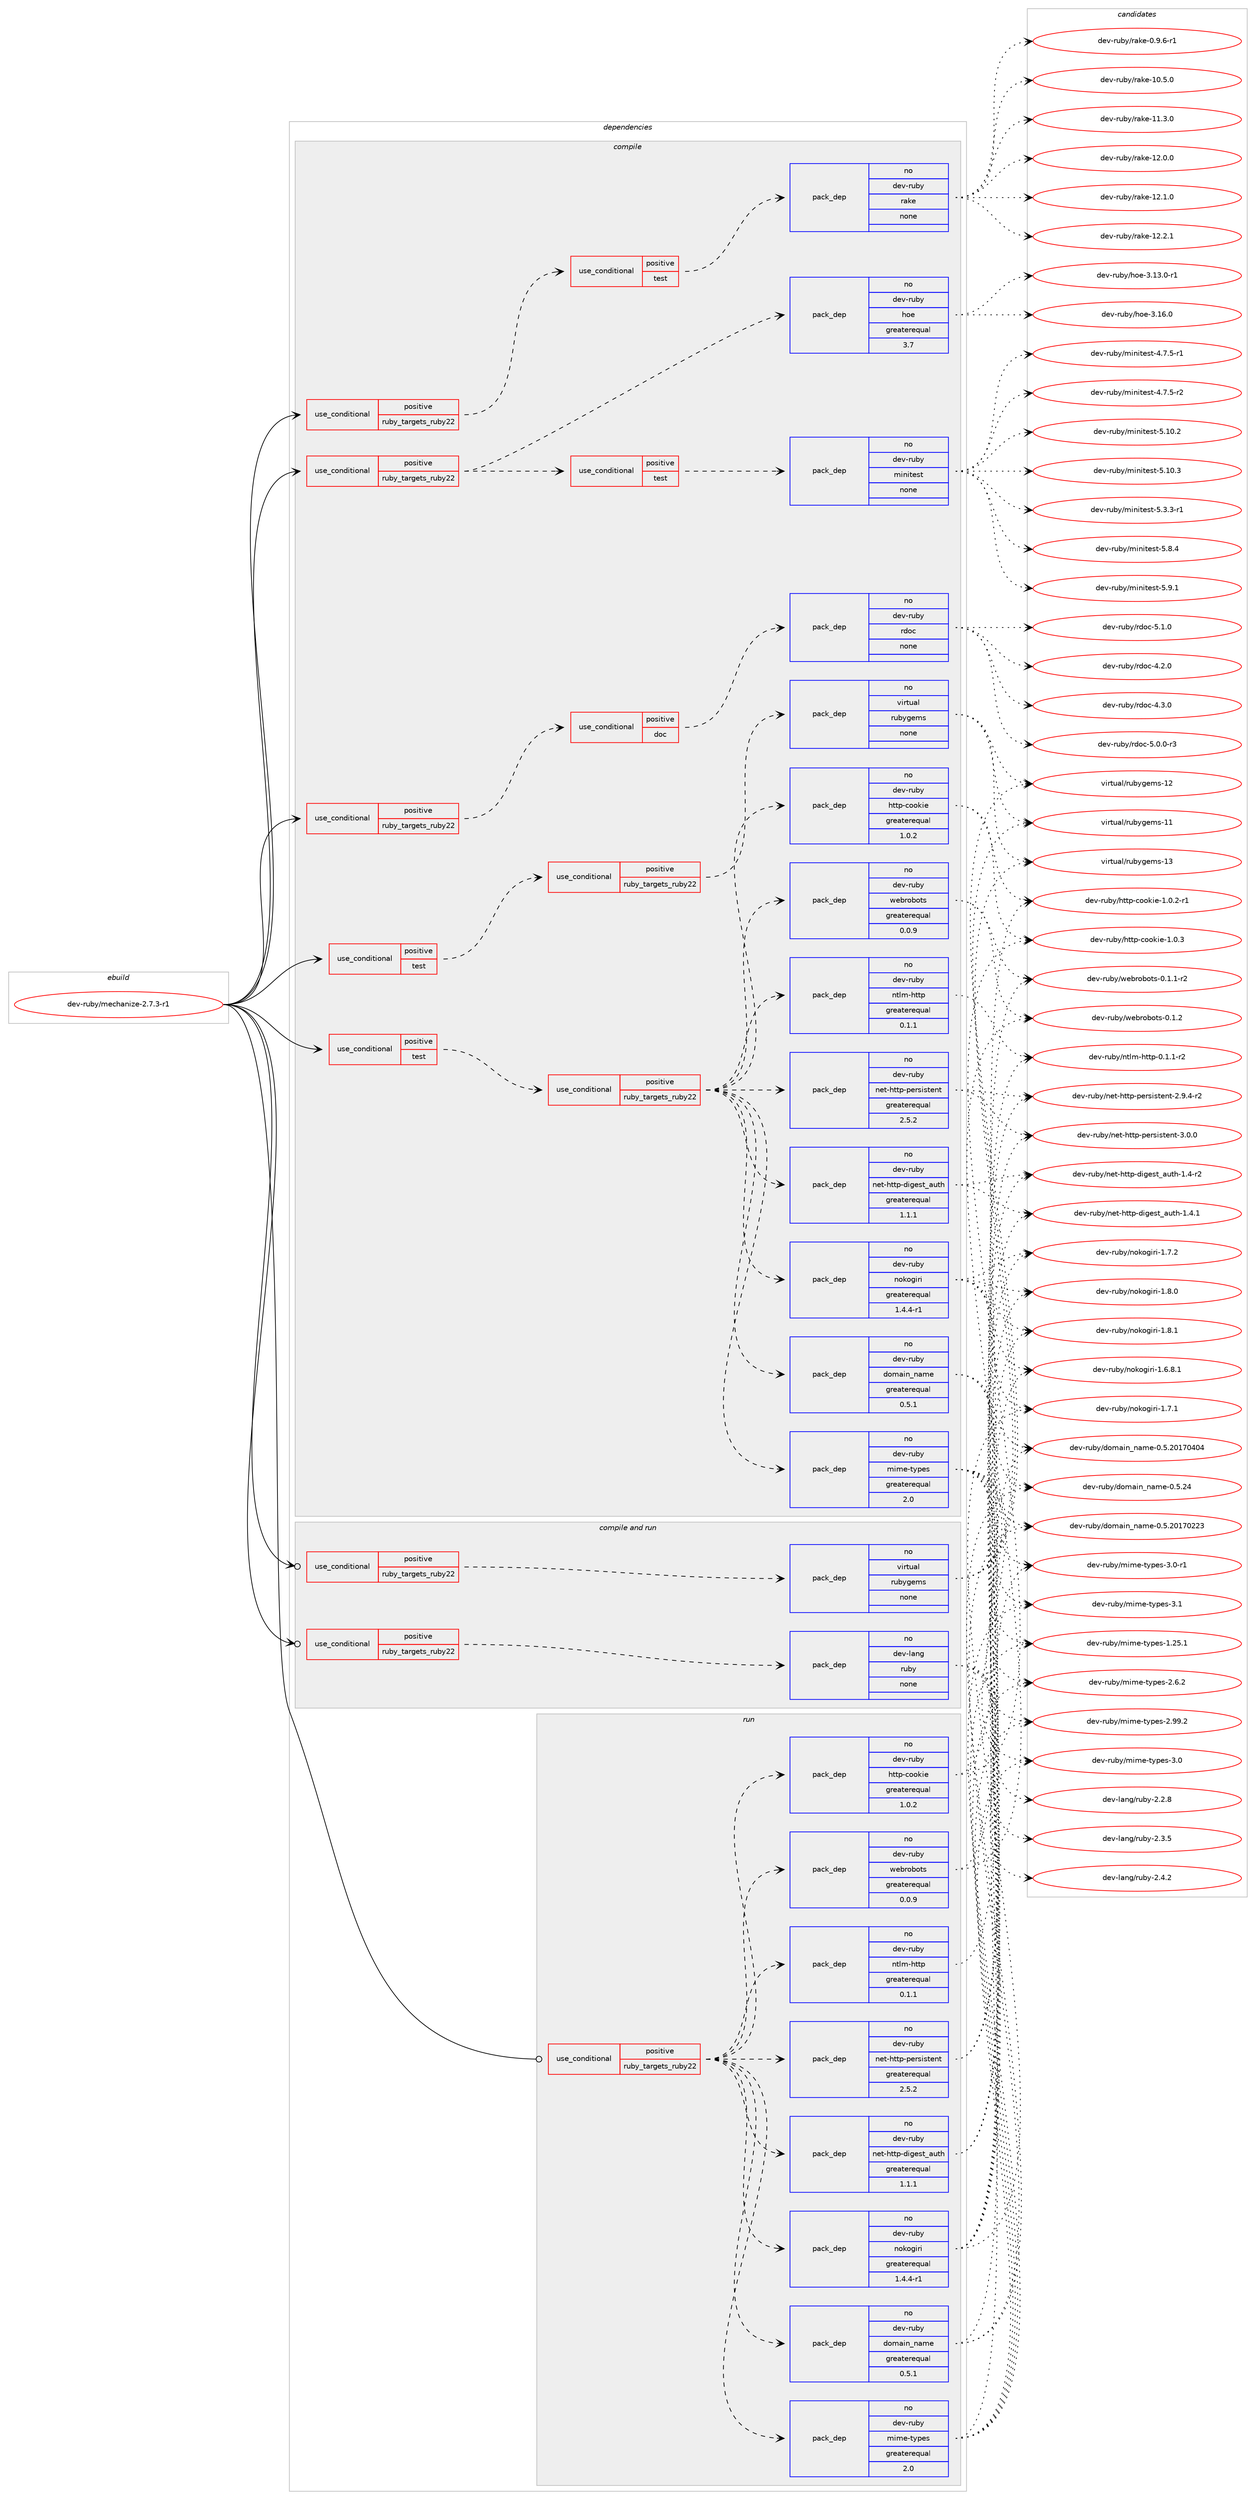 digraph prolog {

# *************
# Graph options
# *************

newrank=true;
concentrate=true;
compound=true;
graph [rankdir=LR,fontname=Helvetica,fontsize=10,ranksep=1.5];#, ranksep=2.5, nodesep=0.2];
edge  [arrowhead=vee];
node  [fontname=Helvetica,fontsize=10];

# **********
# The ebuild
# **********

subgraph cluster_leftcol {
color=gray;
rank=same;
label=<<i>ebuild</i>>;
id [label="dev-ruby/mechanize-2.7.3-r1", color=red, width=4, href="../dev-ruby/mechanize-2.7.3-r1.svg"];
}

# ****************
# The dependencies
# ****************

subgraph cluster_midcol {
color=gray;
label=<<i>dependencies</i>>;
subgraph cluster_compile {
fillcolor="#eeeeee";
style=filled;
label=<<i>compile</i>>;
subgraph cond61235 {
dependency246829 [label=<<TABLE BORDER="0" CELLBORDER="1" CELLSPACING="0" CELLPADDING="4"><TR><TD ROWSPAN="3" CELLPADDING="10">use_conditional</TD></TR><TR><TD>positive</TD></TR><TR><TD>ruby_targets_ruby22</TD></TR></TABLE>>, shape=none, color=red];
subgraph cond61236 {
dependency246830 [label=<<TABLE BORDER="0" CELLBORDER="1" CELLSPACING="0" CELLPADDING="4"><TR><TD ROWSPAN="3" CELLPADDING="10">use_conditional</TD></TR><TR><TD>positive</TD></TR><TR><TD>doc</TD></TR></TABLE>>, shape=none, color=red];
subgraph pack181503 {
dependency246831 [label=<<TABLE BORDER="0" CELLBORDER="1" CELLSPACING="0" CELLPADDING="4" WIDTH="220"><TR><TD ROWSPAN="6" CELLPADDING="30">pack_dep</TD></TR><TR><TD WIDTH="110">no</TD></TR><TR><TD>dev-ruby</TD></TR><TR><TD>rdoc</TD></TR><TR><TD>none</TD></TR><TR><TD></TD></TR></TABLE>>, shape=none, color=blue];
}
dependency246830:e -> dependency246831:w [weight=20,style="dashed",arrowhead="vee"];
}
dependency246829:e -> dependency246830:w [weight=20,style="dashed",arrowhead="vee"];
}
id:e -> dependency246829:w [weight=20,style="solid",arrowhead="vee"];
subgraph cond61237 {
dependency246832 [label=<<TABLE BORDER="0" CELLBORDER="1" CELLSPACING="0" CELLPADDING="4"><TR><TD ROWSPAN="3" CELLPADDING="10">use_conditional</TD></TR><TR><TD>positive</TD></TR><TR><TD>ruby_targets_ruby22</TD></TR></TABLE>>, shape=none, color=red];
subgraph cond61238 {
dependency246833 [label=<<TABLE BORDER="0" CELLBORDER="1" CELLSPACING="0" CELLPADDING="4"><TR><TD ROWSPAN="3" CELLPADDING="10">use_conditional</TD></TR><TR><TD>positive</TD></TR><TR><TD>test</TD></TR></TABLE>>, shape=none, color=red];
subgraph pack181504 {
dependency246834 [label=<<TABLE BORDER="0" CELLBORDER="1" CELLSPACING="0" CELLPADDING="4" WIDTH="220"><TR><TD ROWSPAN="6" CELLPADDING="30">pack_dep</TD></TR><TR><TD WIDTH="110">no</TD></TR><TR><TD>dev-ruby</TD></TR><TR><TD>rake</TD></TR><TR><TD>none</TD></TR><TR><TD></TD></TR></TABLE>>, shape=none, color=blue];
}
dependency246833:e -> dependency246834:w [weight=20,style="dashed",arrowhead="vee"];
}
dependency246832:e -> dependency246833:w [weight=20,style="dashed",arrowhead="vee"];
}
id:e -> dependency246832:w [weight=20,style="solid",arrowhead="vee"];
subgraph cond61239 {
dependency246835 [label=<<TABLE BORDER="0" CELLBORDER="1" CELLSPACING="0" CELLPADDING="4"><TR><TD ROWSPAN="3" CELLPADDING="10">use_conditional</TD></TR><TR><TD>positive</TD></TR><TR><TD>ruby_targets_ruby22</TD></TR></TABLE>>, shape=none, color=red];
subgraph pack181505 {
dependency246836 [label=<<TABLE BORDER="0" CELLBORDER="1" CELLSPACING="0" CELLPADDING="4" WIDTH="220"><TR><TD ROWSPAN="6" CELLPADDING="30">pack_dep</TD></TR><TR><TD WIDTH="110">no</TD></TR><TR><TD>dev-ruby</TD></TR><TR><TD>hoe</TD></TR><TR><TD>greaterequal</TD></TR><TR><TD>3.7</TD></TR></TABLE>>, shape=none, color=blue];
}
dependency246835:e -> dependency246836:w [weight=20,style="dashed",arrowhead="vee"];
subgraph cond61240 {
dependency246837 [label=<<TABLE BORDER="0" CELLBORDER="1" CELLSPACING="0" CELLPADDING="4"><TR><TD ROWSPAN="3" CELLPADDING="10">use_conditional</TD></TR><TR><TD>positive</TD></TR><TR><TD>test</TD></TR></TABLE>>, shape=none, color=red];
subgraph pack181506 {
dependency246838 [label=<<TABLE BORDER="0" CELLBORDER="1" CELLSPACING="0" CELLPADDING="4" WIDTH="220"><TR><TD ROWSPAN="6" CELLPADDING="30">pack_dep</TD></TR><TR><TD WIDTH="110">no</TD></TR><TR><TD>dev-ruby</TD></TR><TR><TD>minitest</TD></TR><TR><TD>none</TD></TR><TR><TD></TD></TR></TABLE>>, shape=none, color=blue];
}
dependency246837:e -> dependency246838:w [weight=20,style="dashed",arrowhead="vee"];
}
dependency246835:e -> dependency246837:w [weight=20,style="dashed",arrowhead="vee"];
}
id:e -> dependency246835:w [weight=20,style="solid",arrowhead="vee"];
subgraph cond61241 {
dependency246839 [label=<<TABLE BORDER="0" CELLBORDER="1" CELLSPACING="0" CELLPADDING="4"><TR><TD ROWSPAN="3" CELLPADDING="10">use_conditional</TD></TR><TR><TD>positive</TD></TR><TR><TD>test</TD></TR></TABLE>>, shape=none, color=red];
subgraph cond61242 {
dependency246840 [label=<<TABLE BORDER="0" CELLBORDER="1" CELLSPACING="0" CELLPADDING="4"><TR><TD ROWSPAN="3" CELLPADDING="10">use_conditional</TD></TR><TR><TD>positive</TD></TR><TR><TD>ruby_targets_ruby22</TD></TR></TABLE>>, shape=none, color=red];
subgraph pack181507 {
dependency246841 [label=<<TABLE BORDER="0" CELLBORDER="1" CELLSPACING="0" CELLPADDING="4" WIDTH="220"><TR><TD ROWSPAN="6" CELLPADDING="30">pack_dep</TD></TR><TR><TD WIDTH="110">no</TD></TR><TR><TD>dev-ruby</TD></TR><TR><TD>nokogiri</TD></TR><TR><TD>greaterequal</TD></TR><TR><TD>1.4.4-r1</TD></TR></TABLE>>, shape=none, color=blue];
}
dependency246840:e -> dependency246841:w [weight=20,style="dashed",arrowhead="vee"];
subgraph pack181508 {
dependency246842 [label=<<TABLE BORDER="0" CELLBORDER="1" CELLSPACING="0" CELLPADDING="4" WIDTH="220"><TR><TD ROWSPAN="6" CELLPADDING="30">pack_dep</TD></TR><TR><TD WIDTH="110">no</TD></TR><TR><TD>dev-ruby</TD></TR><TR><TD>net-http-digest_auth</TD></TR><TR><TD>greaterequal</TD></TR><TR><TD>1.1.1</TD></TR></TABLE>>, shape=none, color=blue];
}
dependency246840:e -> dependency246842:w [weight=20,style="dashed",arrowhead="vee"];
subgraph pack181509 {
dependency246843 [label=<<TABLE BORDER="0" CELLBORDER="1" CELLSPACING="0" CELLPADDING="4" WIDTH="220"><TR><TD ROWSPAN="6" CELLPADDING="30">pack_dep</TD></TR><TR><TD WIDTH="110">no</TD></TR><TR><TD>dev-ruby</TD></TR><TR><TD>net-http-persistent</TD></TR><TR><TD>greaterequal</TD></TR><TR><TD>2.5.2</TD></TR></TABLE>>, shape=none, color=blue];
}
dependency246840:e -> dependency246843:w [weight=20,style="dashed",arrowhead="vee"];
subgraph pack181510 {
dependency246844 [label=<<TABLE BORDER="0" CELLBORDER="1" CELLSPACING="0" CELLPADDING="4" WIDTH="220"><TR><TD ROWSPAN="6" CELLPADDING="30">pack_dep</TD></TR><TR><TD WIDTH="110">no</TD></TR><TR><TD>dev-ruby</TD></TR><TR><TD>ntlm-http</TD></TR><TR><TD>greaterequal</TD></TR><TR><TD>0.1.1</TD></TR></TABLE>>, shape=none, color=blue];
}
dependency246840:e -> dependency246844:w [weight=20,style="dashed",arrowhead="vee"];
subgraph pack181511 {
dependency246845 [label=<<TABLE BORDER="0" CELLBORDER="1" CELLSPACING="0" CELLPADDING="4" WIDTH="220"><TR><TD ROWSPAN="6" CELLPADDING="30">pack_dep</TD></TR><TR><TD WIDTH="110">no</TD></TR><TR><TD>dev-ruby</TD></TR><TR><TD>webrobots</TD></TR><TR><TD>greaterequal</TD></TR><TR><TD>0.0.9</TD></TR></TABLE>>, shape=none, color=blue];
}
dependency246840:e -> dependency246845:w [weight=20,style="dashed",arrowhead="vee"];
subgraph pack181512 {
dependency246846 [label=<<TABLE BORDER="0" CELLBORDER="1" CELLSPACING="0" CELLPADDING="4" WIDTH="220"><TR><TD ROWSPAN="6" CELLPADDING="30">pack_dep</TD></TR><TR><TD WIDTH="110">no</TD></TR><TR><TD>dev-ruby</TD></TR><TR><TD>http-cookie</TD></TR><TR><TD>greaterequal</TD></TR><TR><TD>1.0.2</TD></TR></TABLE>>, shape=none, color=blue];
}
dependency246840:e -> dependency246846:w [weight=20,style="dashed",arrowhead="vee"];
subgraph pack181513 {
dependency246847 [label=<<TABLE BORDER="0" CELLBORDER="1" CELLSPACING="0" CELLPADDING="4" WIDTH="220"><TR><TD ROWSPAN="6" CELLPADDING="30">pack_dep</TD></TR><TR><TD WIDTH="110">no</TD></TR><TR><TD>dev-ruby</TD></TR><TR><TD>mime-types</TD></TR><TR><TD>greaterequal</TD></TR><TR><TD>2.0</TD></TR></TABLE>>, shape=none, color=blue];
}
dependency246840:e -> dependency246847:w [weight=20,style="dashed",arrowhead="vee"];
subgraph pack181514 {
dependency246848 [label=<<TABLE BORDER="0" CELLBORDER="1" CELLSPACING="0" CELLPADDING="4" WIDTH="220"><TR><TD ROWSPAN="6" CELLPADDING="30">pack_dep</TD></TR><TR><TD WIDTH="110">no</TD></TR><TR><TD>dev-ruby</TD></TR><TR><TD>domain_name</TD></TR><TR><TD>greaterequal</TD></TR><TR><TD>0.5.1</TD></TR></TABLE>>, shape=none, color=blue];
}
dependency246840:e -> dependency246848:w [weight=20,style="dashed",arrowhead="vee"];
}
dependency246839:e -> dependency246840:w [weight=20,style="dashed",arrowhead="vee"];
}
id:e -> dependency246839:w [weight=20,style="solid",arrowhead="vee"];
subgraph cond61243 {
dependency246849 [label=<<TABLE BORDER="0" CELLBORDER="1" CELLSPACING="0" CELLPADDING="4"><TR><TD ROWSPAN="3" CELLPADDING="10">use_conditional</TD></TR><TR><TD>positive</TD></TR><TR><TD>test</TD></TR></TABLE>>, shape=none, color=red];
subgraph cond61244 {
dependency246850 [label=<<TABLE BORDER="0" CELLBORDER="1" CELLSPACING="0" CELLPADDING="4"><TR><TD ROWSPAN="3" CELLPADDING="10">use_conditional</TD></TR><TR><TD>positive</TD></TR><TR><TD>ruby_targets_ruby22</TD></TR></TABLE>>, shape=none, color=red];
subgraph pack181515 {
dependency246851 [label=<<TABLE BORDER="0" CELLBORDER="1" CELLSPACING="0" CELLPADDING="4" WIDTH="220"><TR><TD ROWSPAN="6" CELLPADDING="30">pack_dep</TD></TR><TR><TD WIDTH="110">no</TD></TR><TR><TD>virtual</TD></TR><TR><TD>rubygems</TD></TR><TR><TD>none</TD></TR><TR><TD></TD></TR></TABLE>>, shape=none, color=blue];
}
dependency246850:e -> dependency246851:w [weight=20,style="dashed",arrowhead="vee"];
}
dependency246849:e -> dependency246850:w [weight=20,style="dashed",arrowhead="vee"];
}
id:e -> dependency246849:w [weight=20,style="solid",arrowhead="vee"];
}
subgraph cluster_compileandrun {
fillcolor="#eeeeee";
style=filled;
label=<<i>compile and run</i>>;
subgraph cond61245 {
dependency246852 [label=<<TABLE BORDER="0" CELLBORDER="1" CELLSPACING="0" CELLPADDING="4"><TR><TD ROWSPAN="3" CELLPADDING="10">use_conditional</TD></TR><TR><TD>positive</TD></TR><TR><TD>ruby_targets_ruby22</TD></TR></TABLE>>, shape=none, color=red];
subgraph pack181516 {
dependency246853 [label=<<TABLE BORDER="0" CELLBORDER="1" CELLSPACING="0" CELLPADDING="4" WIDTH="220"><TR><TD ROWSPAN="6" CELLPADDING="30">pack_dep</TD></TR><TR><TD WIDTH="110">no</TD></TR><TR><TD>dev-lang</TD></TR><TR><TD>ruby</TD></TR><TR><TD>none</TD></TR><TR><TD></TD></TR></TABLE>>, shape=none, color=blue];
}
dependency246852:e -> dependency246853:w [weight=20,style="dashed",arrowhead="vee"];
}
id:e -> dependency246852:w [weight=20,style="solid",arrowhead="odotvee"];
subgraph cond61246 {
dependency246854 [label=<<TABLE BORDER="0" CELLBORDER="1" CELLSPACING="0" CELLPADDING="4"><TR><TD ROWSPAN="3" CELLPADDING="10">use_conditional</TD></TR><TR><TD>positive</TD></TR><TR><TD>ruby_targets_ruby22</TD></TR></TABLE>>, shape=none, color=red];
subgraph pack181517 {
dependency246855 [label=<<TABLE BORDER="0" CELLBORDER="1" CELLSPACING="0" CELLPADDING="4" WIDTH="220"><TR><TD ROWSPAN="6" CELLPADDING="30">pack_dep</TD></TR><TR><TD WIDTH="110">no</TD></TR><TR><TD>virtual</TD></TR><TR><TD>rubygems</TD></TR><TR><TD>none</TD></TR><TR><TD></TD></TR></TABLE>>, shape=none, color=blue];
}
dependency246854:e -> dependency246855:w [weight=20,style="dashed",arrowhead="vee"];
}
id:e -> dependency246854:w [weight=20,style="solid",arrowhead="odotvee"];
}
subgraph cluster_run {
fillcolor="#eeeeee";
style=filled;
label=<<i>run</i>>;
subgraph cond61247 {
dependency246856 [label=<<TABLE BORDER="0" CELLBORDER="1" CELLSPACING="0" CELLPADDING="4"><TR><TD ROWSPAN="3" CELLPADDING="10">use_conditional</TD></TR><TR><TD>positive</TD></TR><TR><TD>ruby_targets_ruby22</TD></TR></TABLE>>, shape=none, color=red];
subgraph pack181518 {
dependency246857 [label=<<TABLE BORDER="0" CELLBORDER="1" CELLSPACING="0" CELLPADDING="4" WIDTH="220"><TR><TD ROWSPAN="6" CELLPADDING="30">pack_dep</TD></TR><TR><TD WIDTH="110">no</TD></TR><TR><TD>dev-ruby</TD></TR><TR><TD>nokogiri</TD></TR><TR><TD>greaterequal</TD></TR><TR><TD>1.4.4-r1</TD></TR></TABLE>>, shape=none, color=blue];
}
dependency246856:e -> dependency246857:w [weight=20,style="dashed",arrowhead="vee"];
subgraph pack181519 {
dependency246858 [label=<<TABLE BORDER="0" CELLBORDER="1" CELLSPACING="0" CELLPADDING="4" WIDTH="220"><TR><TD ROWSPAN="6" CELLPADDING="30">pack_dep</TD></TR><TR><TD WIDTH="110">no</TD></TR><TR><TD>dev-ruby</TD></TR><TR><TD>net-http-digest_auth</TD></TR><TR><TD>greaterequal</TD></TR><TR><TD>1.1.1</TD></TR></TABLE>>, shape=none, color=blue];
}
dependency246856:e -> dependency246858:w [weight=20,style="dashed",arrowhead="vee"];
subgraph pack181520 {
dependency246859 [label=<<TABLE BORDER="0" CELLBORDER="1" CELLSPACING="0" CELLPADDING="4" WIDTH="220"><TR><TD ROWSPAN="6" CELLPADDING="30">pack_dep</TD></TR><TR><TD WIDTH="110">no</TD></TR><TR><TD>dev-ruby</TD></TR><TR><TD>net-http-persistent</TD></TR><TR><TD>greaterequal</TD></TR><TR><TD>2.5.2</TD></TR></TABLE>>, shape=none, color=blue];
}
dependency246856:e -> dependency246859:w [weight=20,style="dashed",arrowhead="vee"];
subgraph pack181521 {
dependency246860 [label=<<TABLE BORDER="0" CELLBORDER="1" CELLSPACING="0" CELLPADDING="4" WIDTH="220"><TR><TD ROWSPAN="6" CELLPADDING="30">pack_dep</TD></TR><TR><TD WIDTH="110">no</TD></TR><TR><TD>dev-ruby</TD></TR><TR><TD>ntlm-http</TD></TR><TR><TD>greaterequal</TD></TR><TR><TD>0.1.1</TD></TR></TABLE>>, shape=none, color=blue];
}
dependency246856:e -> dependency246860:w [weight=20,style="dashed",arrowhead="vee"];
subgraph pack181522 {
dependency246861 [label=<<TABLE BORDER="0" CELLBORDER="1" CELLSPACING="0" CELLPADDING="4" WIDTH="220"><TR><TD ROWSPAN="6" CELLPADDING="30">pack_dep</TD></TR><TR><TD WIDTH="110">no</TD></TR><TR><TD>dev-ruby</TD></TR><TR><TD>webrobots</TD></TR><TR><TD>greaterequal</TD></TR><TR><TD>0.0.9</TD></TR></TABLE>>, shape=none, color=blue];
}
dependency246856:e -> dependency246861:w [weight=20,style="dashed",arrowhead="vee"];
subgraph pack181523 {
dependency246862 [label=<<TABLE BORDER="0" CELLBORDER="1" CELLSPACING="0" CELLPADDING="4" WIDTH="220"><TR><TD ROWSPAN="6" CELLPADDING="30">pack_dep</TD></TR><TR><TD WIDTH="110">no</TD></TR><TR><TD>dev-ruby</TD></TR><TR><TD>http-cookie</TD></TR><TR><TD>greaterequal</TD></TR><TR><TD>1.0.2</TD></TR></TABLE>>, shape=none, color=blue];
}
dependency246856:e -> dependency246862:w [weight=20,style="dashed",arrowhead="vee"];
subgraph pack181524 {
dependency246863 [label=<<TABLE BORDER="0" CELLBORDER="1" CELLSPACING="0" CELLPADDING="4" WIDTH="220"><TR><TD ROWSPAN="6" CELLPADDING="30">pack_dep</TD></TR><TR><TD WIDTH="110">no</TD></TR><TR><TD>dev-ruby</TD></TR><TR><TD>mime-types</TD></TR><TR><TD>greaterequal</TD></TR><TR><TD>2.0</TD></TR></TABLE>>, shape=none, color=blue];
}
dependency246856:e -> dependency246863:w [weight=20,style="dashed",arrowhead="vee"];
subgraph pack181525 {
dependency246864 [label=<<TABLE BORDER="0" CELLBORDER="1" CELLSPACING="0" CELLPADDING="4" WIDTH="220"><TR><TD ROWSPAN="6" CELLPADDING="30">pack_dep</TD></TR><TR><TD WIDTH="110">no</TD></TR><TR><TD>dev-ruby</TD></TR><TR><TD>domain_name</TD></TR><TR><TD>greaterequal</TD></TR><TR><TD>0.5.1</TD></TR></TABLE>>, shape=none, color=blue];
}
dependency246856:e -> dependency246864:w [weight=20,style="dashed",arrowhead="vee"];
}
id:e -> dependency246856:w [weight=20,style="solid",arrowhead="odot"];
}
}

# **************
# The candidates
# **************

subgraph cluster_choices {
rank=same;
color=gray;
label=<<i>candidates</i>>;

subgraph choice181503 {
color=black;
nodesep=1;
choice10010111845114117981214711410011199455246504648 [label="dev-ruby/rdoc-4.2.0", color=red, width=4,href="../dev-ruby/rdoc-4.2.0.svg"];
choice10010111845114117981214711410011199455246514648 [label="dev-ruby/rdoc-4.3.0", color=red, width=4,href="../dev-ruby/rdoc-4.3.0.svg"];
choice100101118451141179812147114100111994553464846484511451 [label="dev-ruby/rdoc-5.0.0-r3", color=red, width=4,href="../dev-ruby/rdoc-5.0.0-r3.svg"];
choice10010111845114117981214711410011199455346494648 [label="dev-ruby/rdoc-5.1.0", color=red, width=4,href="../dev-ruby/rdoc-5.1.0.svg"];
dependency246831:e -> choice10010111845114117981214711410011199455246504648:w [style=dotted,weight="100"];
dependency246831:e -> choice10010111845114117981214711410011199455246514648:w [style=dotted,weight="100"];
dependency246831:e -> choice100101118451141179812147114100111994553464846484511451:w [style=dotted,weight="100"];
dependency246831:e -> choice10010111845114117981214711410011199455346494648:w [style=dotted,weight="100"];
}
subgraph choice181504 {
color=black;
nodesep=1;
choice100101118451141179812147114971071014548465746544511449 [label="dev-ruby/rake-0.9.6-r1", color=red, width=4,href="../dev-ruby/rake-0.9.6-r1.svg"];
choice1001011184511411798121471149710710145494846534648 [label="dev-ruby/rake-10.5.0", color=red, width=4,href="../dev-ruby/rake-10.5.0.svg"];
choice1001011184511411798121471149710710145494946514648 [label="dev-ruby/rake-11.3.0", color=red, width=4,href="../dev-ruby/rake-11.3.0.svg"];
choice1001011184511411798121471149710710145495046484648 [label="dev-ruby/rake-12.0.0", color=red, width=4,href="../dev-ruby/rake-12.0.0.svg"];
choice1001011184511411798121471149710710145495046494648 [label="dev-ruby/rake-12.1.0", color=red, width=4,href="../dev-ruby/rake-12.1.0.svg"];
choice1001011184511411798121471149710710145495046504649 [label="dev-ruby/rake-12.2.1", color=red, width=4,href="../dev-ruby/rake-12.2.1.svg"];
dependency246834:e -> choice100101118451141179812147114971071014548465746544511449:w [style=dotted,weight="100"];
dependency246834:e -> choice1001011184511411798121471149710710145494846534648:w [style=dotted,weight="100"];
dependency246834:e -> choice1001011184511411798121471149710710145494946514648:w [style=dotted,weight="100"];
dependency246834:e -> choice1001011184511411798121471149710710145495046484648:w [style=dotted,weight="100"];
dependency246834:e -> choice1001011184511411798121471149710710145495046494648:w [style=dotted,weight="100"];
dependency246834:e -> choice1001011184511411798121471149710710145495046504649:w [style=dotted,weight="100"];
}
subgraph choice181505 {
color=black;
nodesep=1;
choice100101118451141179812147104111101455146495146484511449 [label="dev-ruby/hoe-3.13.0-r1", color=red, width=4,href="../dev-ruby/hoe-3.13.0-r1.svg"];
choice10010111845114117981214710411110145514649544648 [label="dev-ruby/hoe-3.16.0", color=red, width=4,href="../dev-ruby/hoe-3.16.0.svg"];
dependency246836:e -> choice100101118451141179812147104111101455146495146484511449:w [style=dotted,weight="100"];
dependency246836:e -> choice10010111845114117981214710411110145514649544648:w [style=dotted,weight="100"];
}
subgraph choice181506 {
color=black;
nodesep=1;
choice1001011184511411798121471091051101051161011151164552465546534511449 [label="dev-ruby/minitest-4.7.5-r1", color=red, width=4,href="../dev-ruby/minitest-4.7.5-r1.svg"];
choice1001011184511411798121471091051101051161011151164552465546534511450 [label="dev-ruby/minitest-4.7.5-r2", color=red, width=4,href="../dev-ruby/minitest-4.7.5-r2.svg"];
choice10010111845114117981214710910511010511610111511645534649484650 [label="dev-ruby/minitest-5.10.2", color=red, width=4,href="../dev-ruby/minitest-5.10.2.svg"];
choice10010111845114117981214710910511010511610111511645534649484651 [label="dev-ruby/minitest-5.10.3", color=red, width=4,href="../dev-ruby/minitest-5.10.3.svg"];
choice1001011184511411798121471091051101051161011151164553465146514511449 [label="dev-ruby/minitest-5.3.3-r1", color=red, width=4,href="../dev-ruby/minitest-5.3.3-r1.svg"];
choice100101118451141179812147109105110105116101115116455346564652 [label="dev-ruby/minitest-5.8.4", color=red, width=4,href="../dev-ruby/minitest-5.8.4.svg"];
choice100101118451141179812147109105110105116101115116455346574649 [label="dev-ruby/minitest-5.9.1", color=red, width=4,href="../dev-ruby/minitest-5.9.1.svg"];
dependency246838:e -> choice1001011184511411798121471091051101051161011151164552465546534511449:w [style=dotted,weight="100"];
dependency246838:e -> choice1001011184511411798121471091051101051161011151164552465546534511450:w [style=dotted,weight="100"];
dependency246838:e -> choice10010111845114117981214710910511010511610111511645534649484650:w [style=dotted,weight="100"];
dependency246838:e -> choice10010111845114117981214710910511010511610111511645534649484651:w [style=dotted,weight="100"];
dependency246838:e -> choice1001011184511411798121471091051101051161011151164553465146514511449:w [style=dotted,weight="100"];
dependency246838:e -> choice100101118451141179812147109105110105116101115116455346564652:w [style=dotted,weight="100"];
dependency246838:e -> choice100101118451141179812147109105110105116101115116455346574649:w [style=dotted,weight="100"];
}
subgraph choice181507 {
color=black;
nodesep=1;
choice1001011184511411798121471101111071111031051141054549465446564649 [label="dev-ruby/nokogiri-1.6.8.1", color=red, width=4,href="../dev-ruby/nokogiri-1.6.8.1.svg"];
choice100101118451141179812147110111107111103105114105454946554649 [label="dev-ruby/nokogiri-1.7.1", color=red, width=4,href="../dev-ruby/nokogiri-1.7.1.svg"];
choice100101118451141179812147110111107111103105114105454946554650 [label="dev-ruby/nokogiri-1.7.2", color=red, width=4,href="../dev-ruby/nokogiri-1.7.2.svg"];
choice100101118451141179812147110111107111103105114105454946564648 [label="dev-ruby/nokogiri-1.8.0", color=red, width=4,href="../dev-ruby/nokogiri-1.8.0.svg"];
choice100101118451141179812147110111107111103105114105454946564649 [label="dev-ruby/nokogiri-1.8.1", color=red, width=4,href="../dev-ruby/nokogiri-1.8.1.svg"];
dependency246841:e -> choice1001011184511411798121471101111071111031051141054549465446564649:w [style=dotted,weight="100"];
dependency246841:e -> choice100101118451141179812147110111107111103105114105454946554649:w [style=dotted,weight="100"];
dependency246841:e -> choice100101118451141179812147110111107111103105114105454946554650:w [style=dotted,weight="100"];
dependency246841:e -> choice100101118451141179812147110111107111103105114105454946564648:w [style=dotted,weight="100"];
dependency246841:e -> choice100101118451141179812147110111107111103105114105454946564649:w [style=dotted,weight="100"];
}
subgraph choice181508 {
color=black;
nodesep=1;
choice10010111845114117981214711010111645104116116112451001051031011151169597117116104454946524511450 [label="dev-ruby/net-http-digest_auth-1.4-r2", color=red, width=4,href="../dev-ruby/net-http-digest_auth-1.4-r2.svg"];
choice10010111845114117981214711010111645104116116112451001051031011151169597117116104454946524649 [label="dev-ruby/net-http-digest_auth-1.4.1", color=red, width=4,href="../dev-ruby/net-http-digest_auth-1.4.1.svg"];
dependency246842:e -> choice10010111845114117981214711010111645104116116112451001051031011151169597117116104454946524511450:w [style=dotted,weight="100"];
dependency246842:e -> choice10010111845114117981214711010111645104116116112451001051031011151169597117116104454946524649:w [style=dotted,weight="100"];
}
subgraph choice181509 {
color=black;
nodesep=1;
choice10010111845114117981214711010111645104116116112451121011141151051151161011101164550465746524511450 [label="dev-ruby/net-http-persistent-2.9.4-r2", color=red, width=4,href="../dev-ruby/net-http-persistent-2.9.4-r2.svg"];
choice1001011184511411798121471101011164510411611611245112101114115105115116101110116455146484648 [label="dev-ruby/net-http-persistent-3.0.0", color=red, width=4,href="../dev-ruby/net-http-persistent-3.0.0.svg"];
dependency246843:e -> choice10010111845114117981214711010111645104116116112451121011141151051151161011101164550465746524511450:w [style=dotted,weight="100"];
dependency246843:e -> choice1001011184511411798121471101011164510411611611245112101114115105115116101110116455146484648:w [style=dotted,weight="100"];
}
subgraph choice181510 {
color=black;
nodesep=1;
choice100101118451141179812147110116108109451041161161124548464946494511450 [label="dev-ruby/ntlm-http-0.1.1-r2", color=red, width=4,href="../dev-ruby/ntlm-http-0.1.1-r2.svg"];
dependency246844:e -> choice100101118451141179812147110116108109451041161161124548464946494511450:w [style=dotted,weight="100"];
}
subgraph choice181511 {
color=black;
nodesep=1;
choice10010111845114117981214711910198114111981111161154548464946494511450 [label="dev-ruby/webrobots-0.1.1-r2", color=red, width=4,href="../dev-ruby/webrobots-0.1.1-r2.svg"];
choice1001011184511411798121471191019811411198111116115454846494650 [label="dev-ruby/webrobots-0.1.2", color=red, width=4,href="../dev-ruby/webrobots-0.1.2.svg"];
dependency246845:e -> choice10010111845114117981214711910198114111981111161154548464946494511450:w [style=dotted,weight="100"];
dependency246845:e -> choice1001011184511411798121471191019811411198111116115454846494650:w [style=dotted,weight="100"];
}
subgraph choice181512 {
color=black;
nodesep=1;
choice10010111845114117981214710411611611245991111111071051014549464846504511449 [label="dev-ruby/http-cookie-1.0.2-r1", color=red, width=4,href="../dev-ruby/http-cookie-1.0.2-r1.svg"];
choice1001011184511411798121471041161161124599111111107105101454946484651 [label="dev-ruby/http-cookie-1.0.3", color=red, width=4,href="../dev-ruby/http-cookie-1.0.3.svg"];
dependency246846:e -> choice10010111845114117981214710411611611245991111111071051014549464846504511449:w [style=dotted,weight="100"];
dependency246846:e -> choice1001011184511411798121471041161161124599111111107105101454946484651:w [style=dotted,weight="100"];
}
subgraph choice181513 {
color=black;
nodesep=1;
choice1001011184511411798121471091051091014511612111210111545494650534649 [label="dev-ruby/mime-types-1.25.1", color=red, width=4,href="../dev-ruby/mime-types-1.25.1.svg"];
choice10010111845114117981214710910510910145116121112101115455046544650 [label="dev-ruby/mime-types-2.6.2", color=red, width=4,href="../dev-ruby/mime-types-2.6.2.svg"];
choice1001011184511411798121471091051091014511612111210111545504657574650 [label="dev-ruby/mime-types-2.99.2", color=red, width=4,href="../dev-ruby/mime-types-2.99.2.svg"];
choice1001011184511411798121471091051091014511612111210111545514648 [label="dev-ruby/mime-types-3.0", color=red, width=4,href="../dev-ruby/mime-types-3.0.svg"];
choice10010111845114117981214710910510910145116121112101115455146484511449 [label="dev-ruby/mime-types-3.0-r1", color=red, width=4,href="../dev-ruby/mime-types-3.0-r1.svg"];
choice1001011184511411798121471091051091014511612111210111545514649 [label="dev-ruby/mime-types-3.1", color=red, width=4,href="../dev-ruby/mime-types-3.1.svg"];
dependency246847:e -> choice1001011184511411798121471091051091014511612111210111545494650534649:w [style=dotted,weight="100"];
dependency246847:e -> choice10010111845114117981214710910510910145116121112101115455046544650:w [style=dotted,weight="100"];
dependency246847:e -> choice1001011184511411798121471091051091014511612111210111545504657574650:w [style=dotted,weight="100"];
dependency246847:e -> choice1001011184511411798121471091051091014511612111210111545514648:w [style=dotted,weight="100"];
dependency246847:e -> choice10010111845114117981214710910510910145116121112101115455146484511449:w [style=dotted,weight="100"];
dependency246847:e -> choice1001011184511411798121471091051091014511612111210111545514649:w [style=dotted,weight="100"];
}
subgraph choice181514 {
color=black;
nodesep=1;
choice10010111845114117981214710011110997105110951109710910145484653465048495548505051 [label="dev-ruby/domain_name-0.5.20170223", color=red, width=4,href="../dev-ruby/domain_name-0.5.20170223.svg"];
choice10010111845114117981214710011110997105110951109710910145484653465048495548524852 [label="dev-ruby/domain_name-0.5.20170404", color=red, width=4,href="../dev-ruby/domain_name-0.5.20170404.svg"];
choice10010111845114117981214710011110997105110951109710910145484653465052 [label="dev-ruby/domain_name-0.5.24", color=red, width=4,href="../dev-ruby/domain_name-0.5.24.svg"];
dependency246848:e -> choice10010111845114117981214710011110997105110951109710910145484653465048495548505051:w [style=dotted,weight="100"];
dependency246848:e -> choice10010111845114117981214710011110997105110951109710910145484653465048495548524852:w [style=dotted,weight="100"];
dependency246848:e -> choice10010111845114117981214710011110997105110951109710910145484653465052:w [style=dotted,weight="100"];
}
subgraph choice181515 {
color=black;
nodesep=1;
choice118105114116117971084711411798121103101109115454949 [label="virtual/rubygems-11", color=red, width=4,href="../virtual/rubygems-11.svg"];
choice118105114116117971084711411798121103101109115454950 [label="virtual/rubygems-12", color=red, width=4,href="../virtual/rubygems-12.svg"];
choice118105114116117971084711411798121103101109115454951 [label="virtual/rubygems-13", color=red, width=4,href="../virtual/rubygems-13.svg"];
dependency246851:e -> choice118105114116117971084711411798121103101109115454949:w [style=dotted,weight="100"];
dependency246851:e -> choice118105114116117971084711411798121103101109115454950:w [style=dotted,weight="100"];
dependency246851:e -> choice118105114116117971084711411798121103101109115454951:w [style=dotted,weight="100"];
}
subgraph choice181516 {
color=black;
nodesep=1;
choice10010111845108971101034711411798121455046504656 [label="dev-lang/ruby-2.2.8", color=red, width=4,href="../dev-lang/ruby-2.2.8.svg"];
choice10010111845108971101034711411798121455046514653 [label="dev-lang/ruby-2.3.5", color=red, width=4,href="../dev-lang/ruby-2.3.5.svg"];
choice10010111845108971101034711411798121455046524650 [label="dev-lang/ruby-2.4.2", color=red, width=4,href="../dev-lang/ruby-2.4.2.svg"];
dependency246853:e -> choice10010111845108971101034711411798121455046504656:w [style=dotted,weight="100"];
dependency246853:e -> choice10010111845108971101034711411798121455046514653:w [style=dotted,weight="100"];
dependency246853:e -> choice10010111845108971101034711411798121455046524650:w [style=dotted,weight="100"];
}
subgraph choice181517 {
color=black;
nodesep=1;
choice118105114116117971084711411798121103101109115454949 [label="virtual/rubygems-11", color=red, width=4,href="../virtual/rubygems-11.svg"];
choice118105114116117971084711411798121103101109115454950 [label="virtual/rubygems-12", color=red, width=4,href="../virtual/rubygems-12.svg"];
choice118105114116117971084711411798121103101109115454951 [label="virtual/rubygems-13", color=red, width=4,href="../virtual/rubygems-13.svg"];
dependency246855:e -> choice118105114116117971084711411798121103101109115454949:w [style=dotted,weight="100"];
dependency246855:e -> choice118105114116117971084711411798121103101109115454950:w [style=dotted,weight="100"];
dependency246855:e -> choice118105114116117971084711411798121103101109115454951:w [style=dotted,weight="100"];
}
subgraph choice181518 {
color=black;
nodesep=1;
choice1001011184511411798121471101111071111031051141054549465446564649 [label="dev-ruby/nokogiri-1.6.8.1", color=red, width=4,href="../dev-ruby/nokogiri-1.6.8.1.svg"];
choice100101118451141179812147110111107111103105114105454946554649 [label="dev-ruby/nokogiri-1.7.1", color=red, width=4,href="../dev-ruby/nokogiri-1.7.1.svg"];
choice100101118451141179812147110111107111103105114105454946554650 [label="dev-ruby/nokogiri-1.7.2", color=red, width=4,href="../dev-ruby/nokogiri-1.7.2.svg"];
choice100101118451141179812147110111107111103105114105454946564648 [label="dev-ruby/nokogiri-1.8.0", color=red, width=4,href="../dev-ruby/nokogiri-1.8.0.svg"];
choice100101118451141179812147110111107111103105114105454946564649 [label="dev-ruby/nokogiri-1.8.1", color=red, width=4,href="../dev-ruby/nokogiri-1.8.1.svg"];
dependency246857:e -> choice1001011184511411798121471101111071111031051141054549465446564649:w [style=dotted,weight="100"];
dependency246857:e -> choice100101118451141179812147110111107111103105114105454946554649:w [style=dotted,weight="100"];
dependency246857:e -> choice100101118451141179812147110111107111103105114105454946554650:w [style=dotted,weight="100"];
dependency246857:e -> choice100101118451141179812147110111107111103105114105454946564648:w [style=dotted,weight="100"];
dependency246857:e -> choice100101118451141179812147110111107111103105114105454946564649:w [style=dotted,weight="100"];
}
subgraph choice181519 {
color=black;
nodesep=1;
choice10010111845114117981214711010111645104116116112451001051031011151169597117116104454946524511450 [label="dev-ruby/net-http-digest_auth-1.4-r2", color=red, width=4,href="../dev-ruby/net-http-digest_auth-1.4-r2.svg"];
choice10010111845114117981214711010111645104116116112451001051031011151169597117116104454946524649 [label="dev-ruby/net-http-digest_auth-1.4.1", color=red, width=4,href="../dev-ruby/net-http-digest_auth-1.4.1.svg"];
dependency246858:e -> choice10010111845114117981214711010111645104116116112451001051031011151169597117116104454946524511450:w [style=dotted,weight="100"];
dependency246858:e -> choice10010111845114117981214711010111645104116116112451001051031011151169597117116104454946524649:w [style=dotted,weight="100"];
}
subgraph choice181520 {
color=black;
nodesep=1;
choice10010111845114117981214711010111645104116116112451121011141151051151161011101164550465746524511450 [label="dev-ruby/net-http-persistent-2.9.4-r2", color=red, width=4,href="../dev-ruby/net-http-persistent-2.9.4-r2.svg"];
choice1001011184511411798121471101011164510411611611245112101114115105115116101110116455146484648 [label="dev-ruby/net-http-persistent-3.0.0", color=red, width=4,href="../dev-ruby/net-http-persistent-3.0.0.svg"];
dependency246859:e -> choice10010111845114117981214711010111645104116116112451121011141151051151161011101164550465746524511450:w [style=dotted,weight="100"];
dependency246859:e -> choice1001011184511411798121471101011164510411611611245112101114115105115116101110116455146484648:w [style=dotted,weight="100"];
}
subgraph choice181521 {
color=black;
nodesep=1;
choice100101118451141179812147110116108109451041161161124548464946494511450 [label="dev-ruby/ntlm-http-0.1.1-r2", color=red, width=4,href="../dev-ruby/ntlm-http-0.1.1-r2.svg"];
dependency246860:e -> choice100101118451141179812147110116108109451041161161124548464946494511450:w [style=dotted,weight="100"];
}
subgraph choice181522 {
color=black;
nodesep=1;
choice10010111845114117981214711910198114111981111161154548464946494511450 [label="dev-ruby/webrobots-0.1.1-r2", color=red, width=4,href="../dev-ruby/webrobots-0.1.1-r2.svg"];
choice1001011184511411798121471191019811411198111116115454846494650 [label="dev-ruby/webrobots-0.1.2", color=red, width=4,href="../dev-ruby/webrobots-0.1.2.svg"];
dependency246861:e -> choice10010111845114117981214711910198114111981111161154548464946494511450:w [style=dotted,weight="100"];
dependency246861:e -> choice1001011184511411798121471191019811411198111116115454846494650:w [style=dotted,weight="100"];
}
subgraph choice181523 {
color=black;
nodesep=1;
choice10010111845114117981214710411611611245991111111071051014549464846504511449 [label="dev-ruby/http-cookie-1.0.2-r1", color=red, width=4,href="../dev-ruby/http-cookie-1.0.2-r1.svg"];
choice1001011184511411798121471041161161124599111111107105101454946484651 [label="dev-ruby/http-cookie-1.0.3", color=red, width=4,href="../dev-ruby/http-cookie-1.0.3.svg"];
dependency246862:e -> choice10010111845114117981214710411611611245991111111071051014549464846504511449:w [style=dotted,weight="100"];
dependency246862:e -> choice1001011184511411798121471041161161124599111111107105101454946484651:w [style=dotted,weight="100"];
}
subgraph choice181524 {
color=black;
nodesep=1;
choice1001011184511411798121471091051091014511612111210111545494650534649 [label="dev-ruby/mime-types-1.25.1", color=red, width=4,href="../dev-ruby/mime-types-1.25.1.svg"];
choice10010111845114117981214710910510910145116121112101115455046544650 [label="dev-ruby/mime-types-2.6.2", color=red, width=4,href="../dev-ruby/mime-types-2.6.2.svg"];
choice1001011184511411798121471091051091014511612111210111545504657574650 [label="dev-ruby/mime-types-2.99.2", color=red, width=4,href="../dev-ruby/mime-types-2.99.2.svg"];
choice1001011184511411798121471091051091014511612111210111545514648 [label="dev-ruby/mime-types-3.0", color=red, width=4,href="../dev-ruby/mime-types-3.0.svg"];
choice10010111845114117981214710910510910145116121112101115455146484511449 [label="dev-ruby/mime-types-3.0-r1", color=red, width=4,href="../dev-ruby/mime-types-3.0-r1.svg"];
choice1001011184511411798121471091051091014511612111210111545514649 [label="dev-ruby/mime-types-3.1", color=red, width=4,href="../dev-ruby/mime-types-3.1.svg"];
dependency246863:e -> choice1001011184511411798121471091051091014511612111210111545494650534649:w [style=dotted,weight="100"];
dependency246863:e -> choice10010111845114117981214710910510910145116121112101115455046544650:w [style=dotted,weight="100"];
dependency246863:e -> choice1001011184511411798121471091051091014511612111210111545504657574650:w [style=dotted,weight="100"];
dependency246863:e -> choice1001011184511411798121471091051091014511612111210111545514648:w [style=dotted,weight="100"];
dependency246863:e -> choice10010111845114117981214710910510910145116121112101115455146484511449:w [style=dotted,weight="100"];
dependency246863:e -> choice1001011184511411798121471091051091014511612111210111545514649:w [style=dotted,weight="100"];
}
subgraph choice181525 {
color=black;
nodesep=1;
choice10010111845114117981214710011110997105110951109710910145484653465048495548505051 [label="dev-ruby/domain_name-0.5.20170223", color=red, width=4,href="../dev-ruby/domain_name-0.5.20170223.svg"];
choice10010111845114117981214710011110997105110951109710910145484653465048495548524852 [label="dev-ruby/domain_name-0.5.20170404", color=red, width=4,href="../dev-ruby/domain_name-0.5.20170404.svg"];
choice10010111845114117981214710011110997105110951109710910145484653465052 [label="dev-ruby/domain_name-0.5.24", color=red, width=4,href="../dev-ruby/domain_name-0.5.24.svg"];
dependency246864:e -> choice10010111845114117981214710011110997105110951109710910145484653465048495548505051:w [style=dotted,weight="100"];
dependency246864:e -> choice10010111845114117981214710011110997105110951109710910145484653465048495548524852:w [style=dotted,weight="100"];
dependency246864:e -> choice10010111845114117981214710011110997105110951109710910145484653465052:w [style=dotted,weight="100"];
}
}

}
